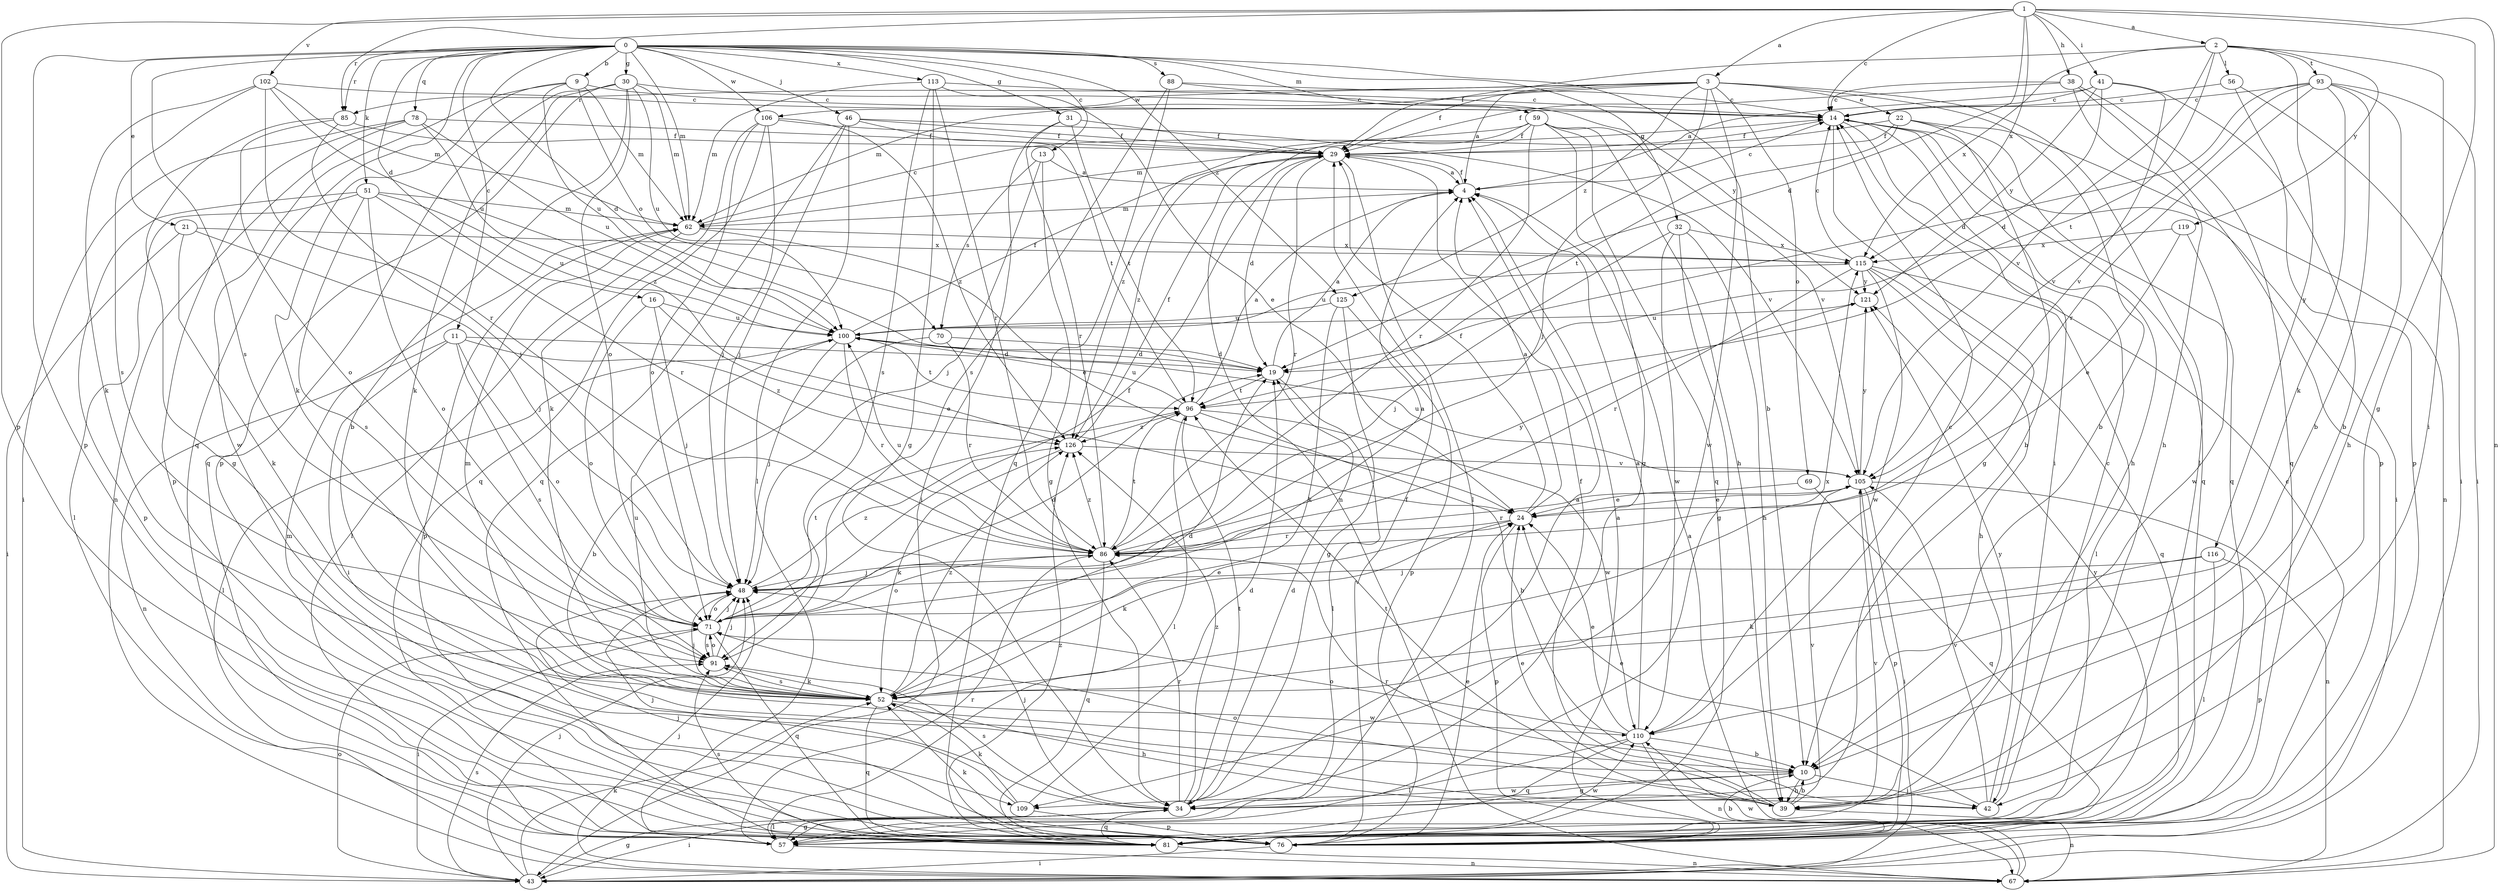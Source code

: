 strict digraph  {
0;
1;
2;
3;
4;
9;
10;
11;
13;
14;
16;
19;
21;
22;
24;
29;
30;
31;
32;
34;
38;
39;
41;
42;
43;
46;
48;
51;
52;
56;
57;
59;
62;
67;
69;
70;
71;
76;
78;
81;
85;
86;
88;
91;
93;
96;
100;
102;
105;
106;
109;
110;
113;
115;
116;
119;
121;
125;
126;
0 -> 9  [label=b];
0 -> 10  [label=b];
0 -> 11  [label=c];
0 -> 13  [label=c];
0 -> 16  [label=d];
0 -> 19  [label=d];
0 -> 21  [label=e];
0 -> 30  [label=g];
0 -> 31  [label=g];
0 -> 32  [label=g];
0 -> 46  [label=j];
0 -> 51  [label=k];
0 -> 59  [label=m];
0 -> 62  [label=m];
0 -> 76  [label=p];
0 -> 78  [label=q];
0 -> 81  [label=q];
0 -> 85  [label=r];
0 -> 88  [label=s];
0 -> 91  [label=s];
0 -> 106  [label=w];
0 -> 113  [label=x];
0 -> 125  [label=z];
1 -> 2  [label=a];
1 -> 3  [label=a];
1 -> 14  [label=c];
1 -> 19  [label=d];
1 -> 34  [label=g];
1 -> 38  [label=h];
1 -> 41  [label=i];
1 -> 67  [label=n];
1 -> 76  [label=p];
1 -> 85  [label=r];
1 -> 102  [label=v];
1 -> 115  [label=x];
2 -> 29  [label=f];
2 -> 42  [label=i];
2 -> 56  [label=l];
2 -> 93  [label=t];
2 -> 96  [label=t];
2 -> 105  [label=v];
2 -> 115  [label=x];
2 -> 116  [label=y];
2 -> 119  [label=y];
3 -> 4  [label=a];
3 -> 10  [label=b];
3 -> 22  [label=e];
3 -> 29  [label=f];
3 -> 48  [label=j];
3 -> 57  [label=l];
3 -> 62  [label=m];
3 -> 69  [label=o];
3 -> 85  [label=r];
3 -> 106  [label=w];
3 -> 109  [label=w];
3 -> 125  [label=z];
4 -> 14  [label=c];
4 -> 29  [label=f];
4 -> 62  [label=m];
9 -> 14  [label=c];
9 -> 52  [label=k];
9 -> 62  [label=m];
9 -> 70  [label=o];
9 -> 100  [label=u];
9 -> 109  [label=w];
10 -> 34  [label=g];
10 -> 39  [label=h];
10 -> 42  [label=i];
10 -> 109  [label=w];
11 -> 19  [label=d];
11 -> 42  [label=i];
11 -> 67  [label=n];
11 -> 71  [label=o];
11 -> 91  [label=s];
11 -> 126  [label=z];
13 -> 4  [label=a];
13 -> 34  [label=g];
13 -> 48  [label=j];
13 -> 70  [label=s];
14 -> 29  [label=f];
14 -> 34  [label=g];
14 -> 39  [label=h];
14 -> 42  [label=i];
14 -> 43  [label=i];
14 -> 81  [label=q];
16 -> 24  [label=e];
16 -> 48  [label=j];
16 -> 71  [label=o];
16 -> 100  [label=u];
19 -> 4  [label=a];
19 -> 57  [label=l];
19 -> 96  [label=t];
21 -> 43  [label=i];
21 -> 48  [label=j];
21 -> 52  [label=k];
21 -> 115  [label=x];
22 -> 10  [label=b];
22 -> 29  [label=f];
22 -> 62  [label=m];
22 -> 67  [label=n];
22 -> 81  [label=q];
22 -> 96  [label=t];
24 -> 4  [label=a];
24 -> 29  [label=f];
24 -> 52  [label=k];
24 -> 76  [label=p];
24 -> 86  [label=r];
29 -> 4  [label=a];
29 -> 19  [label=d];
29 -> 57  [label=l];
29 -> 86  [label=r];
29 -> 126  [label=z];
30 -> 10  [label=b];
30 -> 14  [label=c];
30 -> 52  [label=k];
30 -> 62  [label=m];
30 -> 71  [label=o];
30 -> 76  [label=p];
30 -> 81  [label=q];
30 -> 100  [label=u];
31 -> 29  [label=f];
31 -> 43  [label=i];
31 -> 86  [label=r];
31 -> 96  [label=t];
32 -> 34  [label=g];
32 -> 39  [label=h];
32 -> 48  [label=j];
32 -> 110  [label=w];
32 -> 115  [label=x];
34 -> 4  [label=a];
34 -> 19  [label=d];
34 -> 43  [label=i];
34 -> 48  [label=j];
34 -> 57  [label=l];
34 -> 81  [label=q];
34 -> 86  [label=r];
34 -> 91  [label=s];
34 -> 96  [label=t];
34 -> 126  [label=z];
38 -> 14  [label=c];
38 -> 29  [label=f];
38 -> 39  [label=h];
38 -> 76  [label=p];
38 -> 81  [label=q];
39 -> 10  [label=b];
39 -> 24  [label=e];
39 -> 29  [label=f];
39 -> 67  [label=n];
39 -> 71  [label=o];
39 -> 96  [label=t];
39 -> 105  [label=v];
41 -> 4  [label=a];
41 -> 10  [label=b];
41 -> 14  [label=c];
41 -> 19  [label=d];
41 -> 105  [label=v];
41 -> 121  [label=y];
42 -> 14  [label=c];
42 -> 24  [label=e];
42 -> 86  [label=r];
42 -> 105  [label=v];
42 -> 121  [label=y];
43 -> 34  [label=g];
43 -> 48  [label=j];
43 -> 52  [label=k];
43 -> 71  [label=o];
43 -> 91  [label=s];
46 -> 29  [label=f];
46 -> 48  [label=j];
46 -> 57  [label=l];
46 -> 81  [label=q];
46 -> 96  [label=t];
46 -> 105  [label=v];
48 -> 71  [label=o];
48 -> 126  [label=z];
51 -> 57  [label=l];
51 -> 62  [label=m];
51 -> 71  [label=o];
51 -> 76  [label=p];
51 -> 86  [label=r];
51 -> 91  [label=s];
51 -> 100  [label=u];
52 -> 19  [label=d];
52 -> 39  [label=h];
52 -> 48  [label=j];
52 -> 62  [label=m];
52 -> 81  [label=q];
52 -> 91  [label=s];
52 -> 100  [label=u];
52 -> 110  [label=w];
52 -> 115  [label=x];
52 -> 126  [label=z];
56 -> 14  [label=c];
56 -> 43  [label=i];
56 -> 76  [label=p];
57 -> 34  [label=g];
57 -> 67  [label=n];
57 -> 86  [label=r];
59 -> 29  [label=f];
59 -> 34  [label=g];
59 -> 39  [label=h];
59 -> 67  [label=n];
59 -> 81  [label=q];
59 -> 86  [label=r];
59 -> 105  [label=v];
59 -> 126  [label=z];
62 -> 14  [label=c];
62 -> 24  [label=e];
62 -> 57  [label=l];
62 -> 76  [label=p];
62 -> 115  [label=x];
67 -> 4  [label=a];
67 -> 48  [label=j];
67 -> 110  [label=w];
69 -> 24  [label=e];
69 -> 81  [label=q];
70 -> 10  [label=b];
70 -> 19  [label=d];
70 -> 86  [label=r];
71 -> 4  [label=a];
71 -> 19  [label=d];
71 -> 24  [label=e];
71 -> 29  [label=f];
71 -> 43  [label=i];
71 -> 48  [label=j];
71 -> 81  [label=q];
71 -> 91  [label=s];
71 -> 96  [label=t];
76 -> 4  [label=a];
76 -> 10  [label=b];
76 -> 14  [label=c];
76 -> 24  [label=e];
76 -> 29  [label=f];
76 -> 43  [label=i];
76 -> 48  [label=j];
76 -> 52  [label=k];
76 -> 62  [label=m];
78 -> 29  [label=f];
78 -> 43  [label=i];
78 -> 67  [label=n];
78 -> 76  [label=p];
78 -> 100  [label=u];
78 -> 126  [label=z];
81 -> 67  [label=n];
81 -> 91  [label=s];
81 -> 105  [label=v];
81 -> 110  [label=w];
81 -> 121  [label=y];
81 -> 126  [label=z];
85 -> 29  [label=f];
85 -> 34  [label=g];
85 -> 48  [label=j];
85 -> 71  [label=o];
86 -> 48  [label=j];
86 -> 71  [label=o];
86 -> 81  [label=q];
86 -> 96  [label=t];
86 -> 100  [label=u];
86 -> 121  [label=y];
86 -> 126  [label=z];
88 -> 14  [label=c];
88 -> 81  [label=q];
88 -> 91  [label=s];
88 -> 121  [label=y];
91 -> 48  [label=j];
91 -> 52  [label=k];
91 -> 71  [label=o];
93 -> 10  [label=b];
93 -> 14  [label=c];
93 -> 19  [label=d];
93 -> 39  [label=h];
93 -> 43  [label=i];
93 -> 52  [label=k];
93 -> 86  [label=r];
93 -> 105  [label=v];
96 -> 4  [label=a];
96 -> 10  [label=b];
96 -> 57  [label=l];
96 -> 100  [label=u];
96 -> 110  [label=w];
96 -> 126  [label=z];
100 -> 19  [label=d];
100 -> 29  [label=f];
100 -> 48  [label=j];
100 -> 57  [label=l];
100 -> 86  [label=r];
100 -> 96  [label=t];
102 -> 14  [label=c];
102 -> 52  [label=k];
102 -> 62  [label=m];
102 -> 86  [label=r];
102 -> 91  [label=s];
102 -> 100  [label=u];
105 -> 24  [label=e];
105 -> 43  [label=i];
105 -> 67  [label=n];
105 -> 76  [label=p];
105 -> 86  [label=r];
105 -> 100  [label=u];
105 -> 121  [label=y];
106 -> 29  [label=f];
106 -> 48  [label=j];
106 -> 52  [label=k];
106 -> 71  [label=o];
106 -> 81  [label=q];
106 -> 126  [label=z];
109 -> 19  [label=d];
109 -> 48  [label=j];
109 -> 52  [label=k];
109 -> 76  [label=p];
110 -> 4  [label=a];
110 -> 10  [label=b];
110 -> 14  [label=c];
110 -> 24  [label=e];
110 -> 57  [label=l];
110 -> 67  [label=n];
110 -> 71  [label=o];
110 -> 81  [label=q];
113 -> 14  [label=c];
113 -> 24  [label=e];
113 -> 34  [label=g];
113 -> 62  [label=m];
113 -> 86  [label=r];
113 -> 91  [label=s];
115 -> 14  [label=c];
115 -> 39  [label=h];
115 -> 57  [label=l];
115 -> 81  [label=q];
115 -> 86  [label=r];
115 -> 100  [label=u];
115 -> 110  [label=w];
115 -> 121  [label=y];
116 -> 48  [label=j];
116 -> 52  [label=k];
116 -> 57  [label=l];
116 -> 76  [label=p];
119 -> 24  [label=e];
119 -> 110  [label=w];
119 -> 115  [label=x];
121 -> 100  [label=u];
125 -> 34  [label=g];
125 -> 52  [label=k];
125 -> 76  [label=p];
125 -> 100  [label=u];
126 -> 29  [label=f];
126 -> 52  [label=k];
126 -> 105  [label=v];
}
